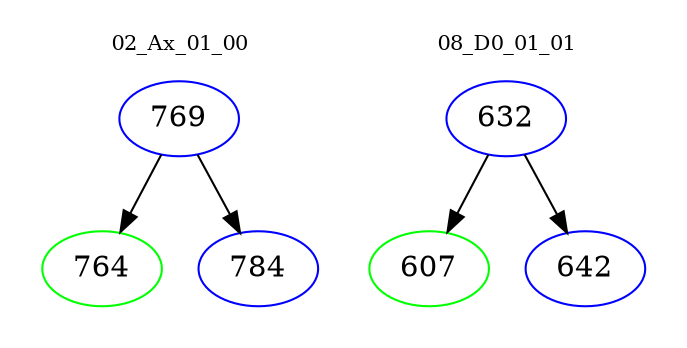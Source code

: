 digraph{
subgraph cluster_0 {
color = white
label = "02_Ax_01_00";
fontsize=10;
T0_769 [label="769", color="blue"]
T0_769 -> T0_764 [color="black"]
T0_764 [label="764", color="green"]
T0_769 -> T0_784 [color="black"]
T0_784 [label="784", color="blue"]
}
subgraph cluster_1 {
color = white
label = "08_D0_01_01";
fontsize=10;
T1_632 [label="632", color="blue"]
T1_632 -> T1_607 [color="black"]
T1_607 [label="607", color="green"]
T1_632 -> T1_642 [color="black"]
T1_642 [label="642", color="blue"]
}
}
